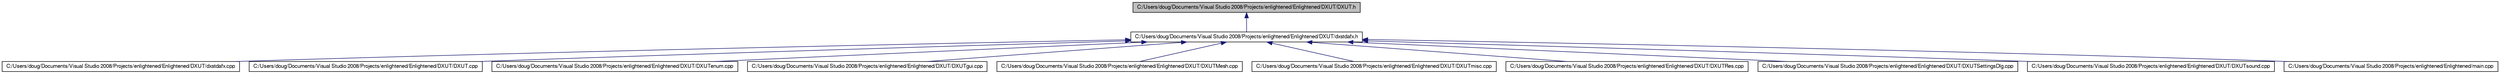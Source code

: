 digraph G
{
  edge [fontname="FreeSans",fontsize="10",labelfontname="FreeSans",labelfontsize="10"];
  node [fontname="FreeSans",fontsize="10",shape=record];
  Node1 [label="C:/Users/doug/Documents/Visual Studio 2008/Projects/enlightened/Enlightened/DXUT/DXUT.h",height=0.2,width=0.4,color="black", fillcolor="grey75", style="filled" fontcolor="black"];
  Node1 -> Node2 [dir=back,color="midnightblue",fontsize="10",style="solid",fontname="FreeSans"];
  Node2 [label="C:/Users/doug/Documents/Visual Studio 2008/Projects/enlightened/Enlightened/DXUT/dxstdafx.h",height=0.2,width=0.4,color="black", fillcolor="white", style="filled",URL="$dxstdafx_8h.html"];
  Node2 -> Node3 [dir=back,color="midnightblue",fontsize="10",style="solid",fontname="FreeSans"];
  Node3 [label="C:/Users/doug/Documents/Visual Studio 2008/Projects/enlightened/Enlightened/DXUT/dxstdafx.cpp",height=0.2,width=0.4,color="black", fillcolor="white", style="filled",URL="$dxstdafx_8cpp.html"];
  Node2 -> Node4 [dir=back,color="midnightblue",fontsize="10",style="solid",fontname="FreeSans"];
  Node4 [label="C:/Users/doug/Documents/Visual Studio 2008/Projects/enlightened/Enlightened/DXUT/DXUT.cpp",height=0.2,width=0.4,color="black", fillcolor="white", style="filled",URL="$_d_x_u_t_8cpp.html"];
  Node2 -> Node5 [dir=back,color="midnightblue",fontsize="10",style="solid",fontname="FreeSans"];
  Node5 [label="C:/Users/doug/Documents/Visual Studio 2008/Projects/enlightened/Enlightened/DXUT/DXUTenum.cpp",height=0.2,width=0.4,color="black", fillcolor="white", style="filled",URL="$_d_x_u_tenum_8cpp.html"];
  Node2 -> Node6 [dir=back,color="midnightblue",fontsize="10",style="solid",fontname="FreeSans"];
  Node6 [label="C:/Users/doug/Documents/Visual Studio 2008/Projects/enlightened/Enlightened/DXUT/DXUTgui.cpp",height=0.2,width=0.4,color="black", fillcolor="white", style="filled",URL="$_d_x_u_tgui_8cpp.html"];
  Node2 -> Node7 [dir=back,color="midnightblue",fontsize="10",style="solid",fontname="FreeSans"];
  Node7 [label="C:/Users/doug/Documents/Visual Studio 2008/Projects/enlightened/Enlightened/DXUT/DXUTMesh.cpp",height=0.2,width=0.4,color="black", fillcolor="white", style="filled",URL="$_d_x_u_t_mesh_8cpp.html"];
  Node2 -> Node8 [dir=back,color="midnightblue",fontsize="10",style="solid",fontname="FreeSans"];
  Node8 [label="C:/Users/doug/Documents/Visual Studio 2008/Projects/enlightened/Enlightened/DXUT/DXUTmisc.cpp",height=0.2,width=0.4,color="black", fillcolor="white", style="filled",URL="$_d_x_u_tmisc_8cpp.html"];
  Node2 -> Node9 [dir=back,color="midnightblue",fontsize="10",style="solid",fontname="FreeSans"];
  Node9 [label="C:/Users/doug/Documents/Visual Studio 2008/Projects/enlightened/Enlightened/DXUT/DXUTRes.cpp",height=0.2,width=0.4,color="black", fillcolor="white", style="filled",URL="$_d_x_u_t_res_8cpp.html"];
  Node2 -> Node10 [dir=back,color="midnightblue",fontsize="10",style="solid",fontname="FreeSans"];
  Node10 [label="C:/Users/doug/Documents/Visual Studio 2008/Projects/enlightened/Enlightened/DXUT/DXUTSettingsDlg.cpp",height=0.2,width=0.4,color="black", fillcolor="white", style="filled",URL="$_d_x_u_t_settings_dlg_8cpp.html"];
  Node2 -> Node11 [dir=back,color="midnightblue",fontsize="10",style="solid",fontname="FreeSans"];
  Node11 [label="C:/Users/doug/Documents/Visual Studio 2008/Projects/enlightened/Enlightened/DXUT/DXUTsound.cpp",height=0.2,width=0.4,color="black", fillcolor="white", style="filled",URL="$_d_x_u_tsound_8cpp.html"];
  Node2 -> Node12 [dir=back,color="midnightblue",fontsize="10",style="solid",fontname="FreeSans"];
  Node12 [label="C:/Users/doug/Documents/Visual Studio 2008/Projects/enlightened/Enlightened/main.cpp",height=0.2,width=0.4,color="black", fillcolor="white", style="filled",URL="$main_8cpp.html"];
}
